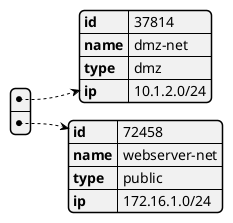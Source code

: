 @startjson
'#highlight "1" / "id"
[
    {
       "id":"37814",
       "name":"dmz-net",
       "type":"dmz",
       "ip":"10.1.2.0/24"
    },
    {
       "id":"72458",
       "name":"webserver-net",
       "type":"public",
       "ip":"172.16.1.0/24"
    }
]
@endjson
